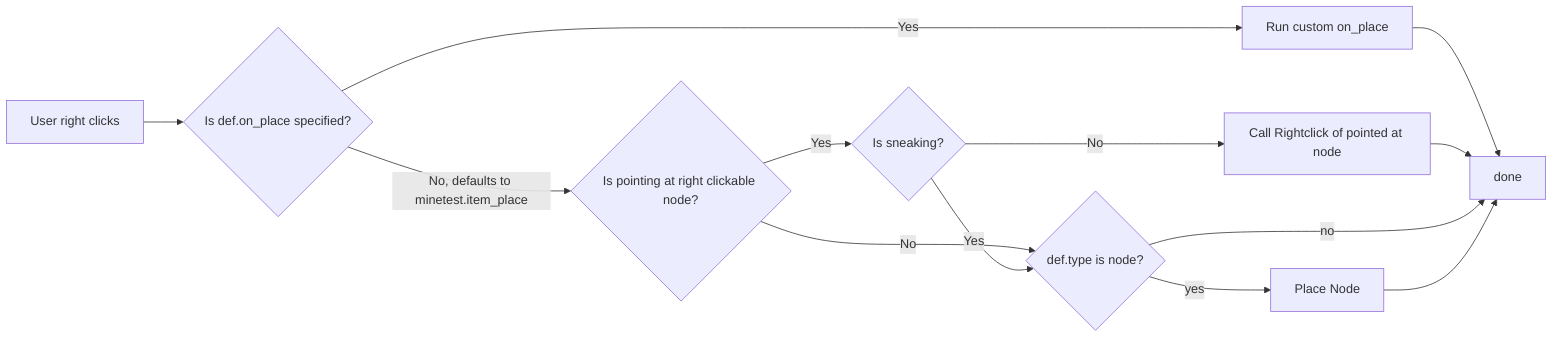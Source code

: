 graph LR
user_rc[User right clicks]

user_rc --> run_on_place

run_on_place{Is def.on_place specified?}
run_on_place -->|Yes| run[Run custom on_place]
run --> done
run_on_place -->|No, defaults to minetest.item_place| is_rightclickable

is_rightclickable{Is pointing at right clickable node?}
is_rightclickable -->|Yes| is_sneaking
is_rightclickable -->|No| is_node
is_sneaking{Is sneaking?}
is_sneaking -->|Yes| is_node
is_sneaking -->|No| rightclick[Call Rightclick of pointed at node]
rightclick --> done

is_node{def.type is node?}
is_node -->|yes| place_node[Place Node]
is_node -->|no| done
place_node --> done